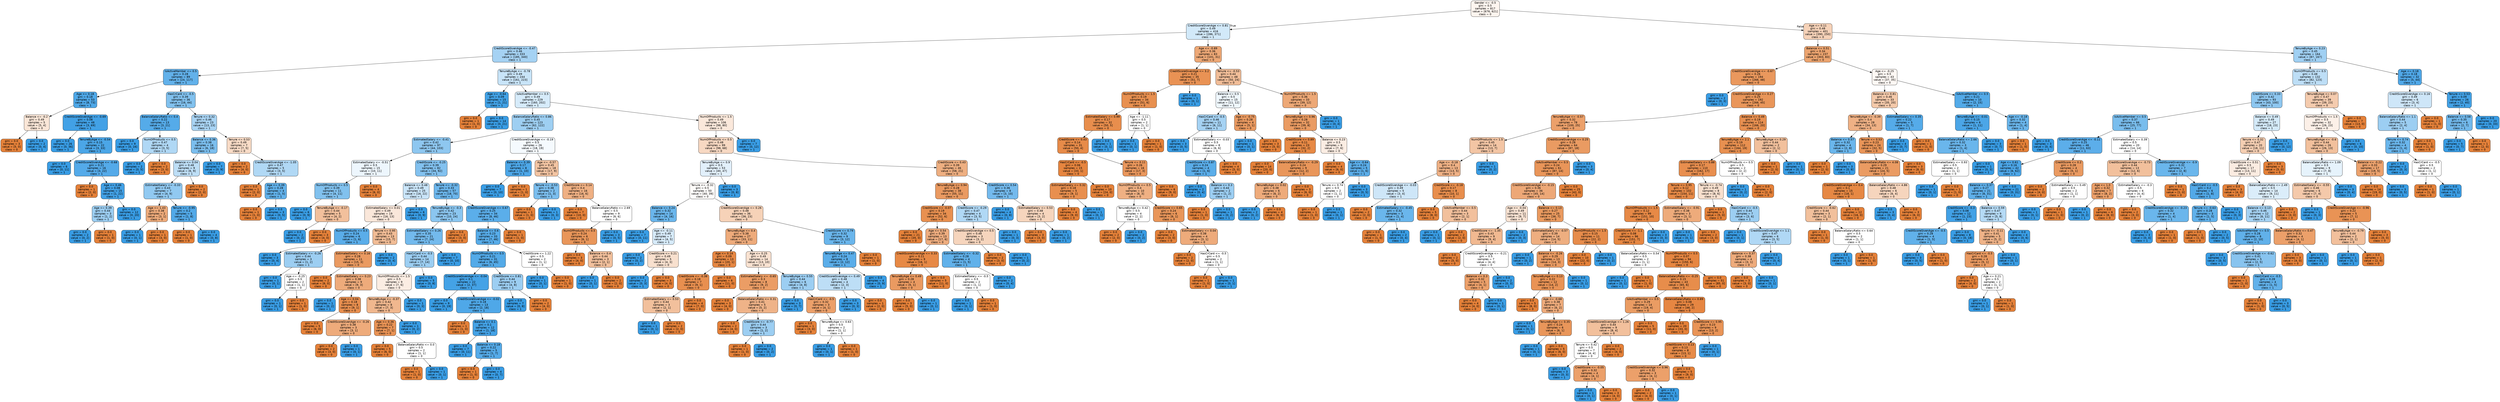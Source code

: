 digraph Tree {
node [shape=box, style="filled, rounded", color="black", fontname="helvetica"] ;
edge [fontname="helvetica"] ;
0 [label="Gender <= -0.5\ngini = 0.5\nsamples = 817\nvalue = [676, 621]\nclass = 0", fillcolor="#fdf5ef"] ;
1 [label="CreditScoreGivenAge <= 0.81\ngini = 0.49\nsamples = 416\nvalue = [286, 371]\nclass = 1", fillcolor="#d2e9f9"] ;
0 -> 1 [labeldistance=2.5, labelangle=45, headlabel="True"] ;
2 [label="CreditScoreGivenAge <= -0.47\ngini = 0.46\nsamples = 333\nvalue = [185, 340]\nclass = 1", fillcolor="#a5d2f3"] ;
1 -> 2 ;
3 [label="IsActiveMember <= 0.5\ngini = 0.28\nsamples = 89\nvalue = [24, 117]\nclass = 1", fillcolor="#62b1ea"] ;
2 -> 3 ;
4 [label="Age <= 0.18\ngini = 0.18\nsamples = 53\nvalue = [8, 73]\nclass = 1", fillcolor="#4fa8e8"] ;
3 -> 4 ;
5 [label="Balance <= -0.2\ngini = 0.49\nsamples = 5\nvalue = [5, 4]\nclass = 0", fillcolor="#fae6d7"] ;
4 -> 5 ;
6 [label="gini = 0.0\nsamples = 3\nvalue = [5, 0]\nclass = 0", fillcolor="#e58139"] ;
5 -> 6 ;
7 [label="gini = 0.0\nsamples = 2\nvalue = [0, 4]\nclass = 1", fillcolor="#399de5"] ;
5 -> 7 ;
8 [label="CreditScoreGivenAge <= -0.69\ngini = 0.08\nsamples = 48\nvalue = [3, 69]\nclass = 1", fillcolor="#42a1e6"] ;
4 -> 8 ;
9 [label="gini = 0.0\nsamples = 26\nvalue = [0, 36]\nclass = 1", fillcolor="#399de5"] ;
8 -> 9 ;
10 [label="TenureByAge <= -0.54\ngini = 0.15\nsamples = 22\nvalue = [3, 33]\nclass = 1", fillcolor="#4ba6e7"] ;
8 -> 10 ;
11 [label="gini = 0.0\nsamples = 6\nvalue = [0, 11]\nclass = 1", fillcolor="#399de5"] ;
10 -> 11 ;
12 [label="CreditScoreGivenAge <= -0.68\ngini = 0.21\nsamples = 16\nvalue = [3, 22]\nclass = 1", fillcolor="#54aae9"] ;
10 -> 12 ;
13 [label="gini = 0.0\nsamples = 1\nvalue = [2, 0]\nclass = 0", fillcolor="#e58139"] ;
12 -> 13 ;
14 [label="Age <= 0.46\ngini = 0.08\nsamples = 15\nvalue = [1, 22]\nclass = 1", fillcolor="#42a1e6"] ;
12 -> 14 ;
15 [label="Age <= 0.39\ngini = 0.44\nsamples = 3\nvalue = [1, 2]\nclass = 1", fillcolor="#9ccef2"] ;
14 -> 15 ;
16 [label="gini = 0.0\nsamples = 2\nvalue = [0, 2]\nclass = 1", fillcolor="#399de5"] ;
15 -> 16 ;
17 [label="gini = 0.0\nsamples = 1\nvalue = [1, 0]\nclass = 0", fillcolor="#e58139"] ;
15 -> 17 ;
18 [label="gini = 0.0\nsamples = 12\nvalue = [0, 20]\nclass = 1", fillcolor="#399de5"] ;
14 -> 18 ;
19 [label="HasCrCard <= -0.5\ngini = 0.39\nsamples = 36\nvalue = [16, 44]\nclass = 1", fillcolor="#81c1ee"] ;
3 -> 19 ;
20 [label="BalanceSalaryRatio <= 0.4\ngini = 0.22\nsamples = 13\nvalue = [3, 21]\nclass = 1", fillcolor="#55abe9"] ;
19 -> 20 ;
21 [label="gini = 0.0\nsamples = 9\nvalue = [0, 16]\nclass = 1", fillcolor="#399de5"] ;
20 -> 21 ;
22 [label="NumOfProducts <= 0.5\ngini = 0.47\nsamples = 4\nvalue = [3, 5]\nclass = 1", fillcolor="#b0d8f5"] ;
20 -> 22 ;
23 [label="gini = 0.0\nsamples = 2\nvalue = [0, 5]\nclass = 1", fillcolor="#399de5"] ;
22 -> 23 ;
24 [label="gini = 0.0\nsamples = 2\nvalue = [3, 0]\nclass = 0", fillcolor="#e58139"] ;
22 -> 24 ;
25 [label="Tenure <= 0.32\ngini = 0.46\nsamples = 23\nvalue = [13, 23]\nclass = 1", fillcolor="#a9d4f4"] ;
19 -> 25 ;
26 [label="Balance <= 0.36\ngini = 0.38\nsamples = 16\nvalue = [6, 18]\nclass = 1", fillcolor="#7bbeee"] ;
25 -> 26 ;
27 [label="Balance <= 0.04\ngini = 0.48\nsamples = 9\nvalue = [6, 9]\nclass = 1", fillcolor="#bddef6"] ;
26 -> 27 ;
28 [label="EstimatedSalary <= -0.33\ngini = 0.43\nsamples = 7\nvalue = [4, 9]\nclass = 1", fillcolor="#91c9f1"] ;
27 -> 28 ;
29 [label="Age <= 1.43\ngini = 0.38\nsamples = 2\nvalue = [3, 1]\nclass = 0", fillcolor="#eeab7b"] ;
28 -> 29 ;
30 [label="gini = 0.0\nsamples = 1\nvalue = [0, 1]\nclass = 1", fillcolor="#399de5"] ;
29 -> 30 ;
31 [label="gini = 0.0\nsamples = 1\nvalue = [3, 0]\nclass = 0", fillcolor="#e58139"] ;
29 -> 31 ;
32 [label="Tenure <= -0.95\ngini = 0.2\nsamples = 5\nvalue = [1, 8]\nclass = 1", fillcolor="#52a9e8"] ;
28 -> 32 ;
33 [label="gini = 0.0\nsamples = 1\nvalue = [1, 0]\nclass = 0", fillcolor="#e58139"] ;
32 -> 33 ;
34 [label="gini = 0.0\nsamples = 4\nvalue = [0, 8]\nclass = 1", fillcolor="#399de5"] ;
32 -> 34 ;
35 [label="gini = 0.0\nsamples = 2\nvalue = [2, 0]\nclass = 0", fillcolor="#e58139"] ;
27 -> 35 ;
36 [label="gini = 0.0\nsamples = 7\nvalue = [0, 9]\nclass = 1", fillcolor="#399de5"] ;
26 -> 36 ;
37 [label="Tenure <= 0.53\ngini = 0.49\nsamples = 7\nvalue = [7, 5]\nclass = 0", fillcolor="#f8dbc6"] ;
25 -> 37 ;
38 [label="gini = 0.0\nsamples = 2\nvalue = [4, 0]\nclass = 0", fillcolor="#e58139"] ;
37 -> 38 ;
39 [label="CreditScoreGivenAge <= -1.05\ngini = 0.47\nsamples = 5\nvalue = [3, 5]\nclass = 1", fillcolor="#b0d8f5"] ;
37 -> 39 ;
40 [label="gini = 0.0\nsamples = 1\nvalue = [2, 0]\nclass = 0", fillcolor="#e58139"] ;
39 -> 40 ;
41 [label="Age <= 0.39\ngini = 0.28\nsamples = 4\nvalue = [1, 5]\nclass = 1", fillcolor="#61b1ea"] ;
39 -> 41 ;
42 [label="gini = 0.0\nsamples = 1\nvalue = [1, 0]\nclass = 0", fillcolor="#e58139"] ;
41 -> 42 ;
43 [label="gini = 0.0\nsamples = 3\nvalue = [0, 5]\nclass = 1", fillcolor="#399de5"] ;
41 -> 43 ;
44 [label="TenureByAge <= -0.78\ngini = 0.49\nsamples = 244\nvalue = [161, 223]\nclass = 1", fillcolor="#c8e4f8"] ;
2 -> 44 ;
45 [label="Age <= -0.64\ngini = 0.09\nsamples = 15\nvalue = [1, 21]\nclass = 1", fillcolor="#42a2e6"] ;
44 -> 45 ;
46 [label="gini = 0.0\nsamples = 1\nvalue = [1, 0]\nclass = 0", fillcolor="#e58139"] ;
45 -> 46 ;
47 [label="gini = 0.0\nsamples = 14\nvalue = [0, 21]\nclass = 1", fillcolor="#399de5"] ;
45 -> 47 ;
48 [label="IsActiveMember <= 0.5\ngini = 0.49\nsamples = 229\nvalue = [160, 202]\nclass = 1", fillcolor="#d6ebfa"] ;
44 -> 48 ;
49 [label="BalanceSalaryRatio <= 0.86\ngini = 0.45\nsamples = 123\nvalue = [62, 122]\nclass = 1", fillcolor="#9ecff2"] ;
48 -> 49 ;
50 [label="EstimatedSalary <= -0.41\ngini = 0.42\nsamples = 97\nvalue = [44, 103]\nclass = 1", fillcolor="#8ec7f0"] ;
49 -> 50 ;
51 [label="EstimatedSalary <= -0.51\ngini = 0.5\nsamples = 15\nvalue = [10, 11]\nclass = 1", fillcolor="#edf6fd"] ;
50 -> 51 ;
52 [label="NumOfProducts <= 0.5\ngini = 0.39\nsamples = 11\nvalue = [4, 11]\nclass = 1", fillcolor="#81c1ee"] ;
51 -> 52 ;
53 [label="gini = 0.0\nsamples = 6\nvalue = [0, 9]\nclass = 1", fillcolor="#399de5"] ;
52 -> 53 ;
54 [label="TenureByAge <= -0.17\ngini = 0.44\nsamples = 5\nvalue = [4, 2]\nclass = 0", fillcolor="#f2c09c"] ;
52 -> 54 ;
55 [label="gini = 0.0\nsamples = 2\nvalue = [0, 2]\nclass = 1", fillcolor="#399de5"] ;
54 -> 55 ;
56 [label="gini = 0.0\nsamples = 3\nvalue = [4, 0]\nclass = 0", fillcolor="#e58139"] ;
54 -> 56 ;
57 [label="gini = 0.0\nsamples = 4\nvalue = [6, 0]\nclass = 0", fillcolor="#e58139"] ;
51 -> 57 ;
58 [label="CreditScore <= -0.25\ngini = 0.39\nsamples = 82\nvalue = [34, 92]\nclass = 1", fillcolor="#82c1ef"] ;
50 -> 58 ;
59 [label="Balance <= 0.48\ngini = 0.49\nsamples = 25\nvalue = [16, 22]\nclass = 1", fillcolor="#c9e4f8"] ;
58 -> 59 ;
60 [label="EstimatedSalary <= 0.01\ngini = 0.49\nsamples = 19\nvalue = [16, 13]\nclass = 0", fillcolor="#fae7da"] ;
59 -> 60 ;
61 [label="NumOfProducts <= 0.5\ngini = 0.24\nsamples = 6\nvalue = [1, 6]\nclass = 1", fillcolor="#5aade9"] ;
60 -> 61 ;
62 [label="gini = 0.0\nsamples = 3\nvalue = [0, 4]\nclass = 1", fillcolor="#399de5"] ;
61 -> 62 ;
63 [label="EstimatedSalary <= -0.26\ngini = 0.44\nsamples = 3\nvalue = [1, 2]\nclass = 1", fillcolor="#9ccef2"] ;
61 -> 63 ;
64 [label="gini = 0.0\nsamples = 1\nvalue = [0, 1]\nclass = 1", fillcolor="#399de5"] ;
63 -> 64 ;
65 [label="Age <= -0.25\ngini = 0.5\nsamples = 2\nvalue = [1, 1]\nclass = 0", fillcolor="#ffffff"] ;
63 -> 65 ;
66 [label="gini = 0.0\nsamples = 1\nvalue = [0, 1]\nclass = 1", fillcolor="#399de5"] ;
65 -> 66 ;
67 [label="gini = 0.0\nsamples = 1\nvalue = [1, 0]\nclass = 0", fillcolor="#e58139"] ;
65 -> 67 ;
68 [label="Tenure <= 0.95\ngini = 0.43\nsamples = 13\nvalue = [15, 7]\nclass = 0", fillcolor="#f1bc95"] ;
60 -> 68 ;
69 [label="EstimatedSalary <= 0.16\ngini = 0.28\nsamples = 11\nvalue = [15, 3]\nclass = 0", fillcolor="#ea9a61"] ;
68 -> 69 ;
70 [label="gini = 0.0\nsamples = 2\nvalue = [6, 0]\nclass = 0", fillcolor="#e58139"] ;
69 -> 70 ;
71 [label="EstimatedSalary <= 0.23\ngini = 0.38\nsamples = 9\nvalue = [9, 3]\nclass = 0", fillcolor="#eeab7b"] ;
69 -> 71 ;
72 [label="gini = 0.0\nsamples = 1\nvalue = [0, 2]\nclass = 1", fillcolor="#399de5"] ;
71 -> 72 ;
73 [label="Age <= 0.04\ngini = 0.18\nsamples = 8\nvalue = [9, 1]\nclass = 0", fillcolor="#e88f4f"] ;
71 -> 73 ;
74 [label="gini = 0.0\nsamples = 5\nvalue = [6, 0]\nclass = 0", fillcolor="#e58139"] ;
73 -> 74 ;
75 [label="CreditScoreGivenAge <= -0.26\ngini = 0.38\nsamples = 3\nvalue = [3, 1]\nclass = 0", fillcolor="#eeab7b"] ;
73 -> 75 ;
76 [label="gini = 0.0\nsamples = 2\nvalue = [3, 0]\nclass = 0", fillcolor="#e58139"] ;
75 -> 76 ;
77 [label="gini = 0.0\nsamples = 1\nvalue = [0, 1]\nclass = 1", fillcolor="#399de5"] ;
75 -> 77 ;
78 [label="gini = 0.0\nsamples = 2\nvalue = [0, 4]\nclass = 1", fillcolor="#399de5"] ;
68 -> 78 ;
79 [label="gini = 0.0\nsamples = 6\nvalue = [0, 9]\nclass = 1", fillcolor="#399de5"] ;
59 -> 79 ;
80 [label="Tenure <= -0.32\ngini = 0.33\nsamples = 57\nvalue = [18, 70]\nclass = 1", fillcolor="#6cb6ec"] ;
58 -> 80 ;
81 [label="TenureByAge <= -0.3\ngini = 0.42\nsamples = 23\nvalue = [10, 24]\nclass = 1", fillcolor="#8bc6f0"] ;
80 -> 81 ;
82 [label="EstimatedSalary <= 0.26\ngini = 0.35\nsamples = 21\nvalue = [7, 24]\nclass = 1", fillcolor="#73baed"] ;
81 -> 82 ;
83 [label="HasCrCard <= -0.5\ngini = 0.44\nsamples = 14\nvalue = [7, 14]\nclass = 1", fillcolor="#9ccef2"] ;
82 -> 83 ;
84 [label="NumOfProducts <= 1.5\ngini = 0.5\nsamples = 9\nvalue = [7, 6]\nclass = 0", fillcolor="#fbede3"] ;
83 -> 84 ;
85 [label="TenureByAge <= -0.37\ngini = 0.42\nsamples = 8\nvalue = [7, 3]\nclass = 0", fillcolor="#f0b78e"] ;
84 -> 85 ;
86 [label="Age <= 0.36\ngini = 0.22\nsamples = 7\nvalue = [7, 1]\nclass = 0", fillcolor="#e99355"] ;
85 -> 86 ;
87 [label="gini = 0.0\nsamples = 5\nvalue = [6, 0]\nclass = 0", fillcolor="#e58139"] ;
86 -> 87 ;
88 [label="BalanceSalaryRatio <= 0.0\ngini = 0.5\nsamples = 2\nvalue = [1, 1]\nclass = 0", fillcolor="#ffffff"] ;
86 -> 88 ;
89 [label="gini = 0.0\nsamples = 1\nvalue = [1, 0]\nclass = 0", fillcolor="#e58139"] ;
88 -> 89 ;
90 [label="gini = 0.0\nsamples = 1\nvalue = [0, 1]\nclass = 1", fillcolor="#399de5"] ;
88 -> 90 ;
91 [label="gini = 0.0\nsamples = 1\nvalue = [0, 2]\nclass = 1", fillcolor="#399de5"] ;
85 -> 91 ;
92 [label="gini = 0.0\nsamples = 1\nvalue = [0, 3]\nclass = 1", fillcolor="#399de5"] ;
84 -> 92 ;
93 [label="gini = 0.0\nsamples = 5\nvalue = [0, 8]\nclass = 1", fillcolor="#399de5"] ;
83 -> 93 ;
94 [label="gini = 0.0\nsamples = 7\nvalue = [0, 10]\nclass = 1", fillcolor="#399de5"] ;
82 -> 94 ;
95 [label="gini = 0.0\nsamples = 2\nvalue = [3, 0]\nclass = 0", fillcolor="#e58139"] ;
81 -> 95 ;
96 [label="CreditScoreGivenAge <= 0.67\ngini = 0.25\nsamples = 34\nvalue = [8, 46]\nclass = 1", fillcolor="#5baeea"] ;
80 -> 96 ;
97 [label="Balance <= 0.6\ngini = 0.23\nsamples = 33\nvalue = [7, 46]\nclass = 1", fillcolor="#57ace9"] ;
96 -> 97 ;
98 [label="NumOfProducts <= 0.5\ngini = 0.21\nsamples = 31\nvalue = [6, 45]\nclass = 1", fillcolor="#53aae8"] ;
97 -> 98 ;
99 [label="CreditScoreGivenAge <= -0.04\ngini = 0.1\nsamples = 22\nvalue = [2, 37]\nclass = 1", fillcolor="#44a2e6"] ;
98 -> 99 ;
100 [label="gini = 0.0\nsamples = 9\nvalue = [0, 19]\nclass = 1", fillcolor="#399de5"] ;
99 -> 100 ;
101 [label="CreditScoreGivenAge <= -0.02\ngini = 0.18\nsamples = 13\nvalue = [2, 18]\nclass = 1", fillcolor="#4fa8e8"] ;
99 -> 101 ;
102 [label="gini = 0.0\nsamples = 1\nvalue = [1, 0]\nclass = 0", fillcolor="#e58139"] ;
101 -> 102 ;
103 [label="Balance <= 0.1\ngini = 0.1\nsamples = 12\nvalue = [1, 18]\nclass = 1", fillcolor="#44a2e6"] ;
101 -> 103 ;
104 [label="gini = 0.0\nsamples = 7\nvalue = [0, 11]\nclass = 1", fillcolor="#399de5"] ;
103 -> 104 ;
105 [label="Balance <= 0.18\ngini = 0.22\nsamples = 5\nvalue = [1, 7]\nclass = 1", fillcolor="#55abe9"] ;
103 -> 105 ;
106 [label="gini = 0.0\nsamples = 1\nvalue = [1, 0]\nclass = 0", fillcolor="#e58139"] ;
105 -> 106 ;
107 [label="gini = 0.0\nsamples = 4\nvalue = [0, 7]\nclass = 1", fillcolor="#399de5"] ;
105 -> 107 ;
108 [label="CreditScore <= 0.81\ngini = 0.44\nsamples = 9\nvalue = [4, 8]\nclass = 1", fillcolor="#9ccef2"] ;
98 -> 108 ;
109 [label="gini = 0.0\nsamples = 7\nvalue = [0, 8]\nclass = 1", fillcolor="#399de5"] ;
108 -> 109 ;
110 [label="gini = 0.0\nsamples = 2\nvalue = [4, 0]\nclass = 0", fillcolor="#e58139"] ;
108 -> 110 ;
111 [label="CreditScore <= 1.22\ngini = 0.5\nsamples = 2\nvalue = [1, 1]\nclass = 0", fillcolor="#ffffff"] ;
97 -> 111 ;
112 [label="gini = 0.0\nsamples = 1\nvalue = [0, 1]\nclass = 1", fillcolor="#399de5"] ;
111 -> 112 ;
113 [label="gini = 0.0\nsamples = 1\nvalue = [1, 0]\nclass = 0", fillcolor="#e58139"] ;
111 -> 113 ;
114 [label="gini = 0.0\nsamples = 1\nvalue = [1, 0]\nclass = 0", fillcolor="#e58139"] ;
96 -> 114 ;
115 [label="CreditScoreGivenAge <= -0.19\ngini = 0.5\nsamples = 26\nvalue = [18, 19]\nclass = 1", fillcolor="#f5fafe"] ;
49 -> 115 ;
116 [label="Balance <= 0.39\ngini = 0.17\nsamples = 8\nvalue = [1, 10]\nclass = 1", fillcolor="#4da7e8"] ;
115 -> 116 ;
117 [label="gini = 0.0\nsamples = 7\nvalue = [0, 10]\nclass = 1", fillcolor="#399de5"] ;
116 -> 117 ;
118 [label="gini = 0.0\nsamples = 1\nvalue = [1, 0]\nclass = 0", fillcolor="#e58139"] ;
116 -> 118 ;
119 [label="Age <= -0.57\ngini = 0.45\nsamples = 18\nvalue = [17, 9]\nclass = 0", fillcolor="#f3c4a2"] ;
115 -> 119 ;
120 [label="Tenure <= -0.53\ngini = 0.38\nsamples = 2\nvalue = [1, 3]\nclass = 1", fillcolor="#7bbeee"] ;
119 -> 120 ;
121 [label="gini = 0.0\nsamples = 1\nvalue = [1, 0]\nclass = 0", fillcolor="#e58139"] ;
120 -> 121 ;
122 [label="gini = 0.0\nsamples = 1\nvalue = [0, 3]\nclass = 1", fillcolor="#399de5"] ;
120 -> 122 ;
123 [label="CreditScore <= 0.14\ngini = 0.4\nsamples = 16\nvalue = [16, 6]\nclass = 0", fillcolor="#efb083"] ;
119 -> 123 ;
124 [label="gini = 0.0\nsamples = 7\nvalue = [10, 0]\nclass = 0", fillcolor="#e58139"] ;
123 -> 124 ;
125 [label="BalanceSalaryRatio <= 2.69\ngini = 0.5\nsamples = 9\nvalue = [6, 6]\nclass = 0", fillcolor="#ffffff"] ;
123 -> 125 ;
126 [label="NumOfProducts <= 0.5\ngini = 0.24\nsamples = 6\nvalue = [6, 1]\nclass = 0", fillcolor="#e9965a"] ;
125 -> 126 ;
127 [label="gini = 0.0\nsamples = 3\nvalue = [4, 0]\nclass = 0", fillcolor="#e58139"] ;
126 -> 127 ;
128 [label="Balance <= 0.4\ngini = 0.44\nsamples = 3\nvalue = [2, 1]\nclass = 0", fillcolor="#f2c09c"] ;
126 -> 128 ;
129 [label="gini = 0.0\nsamples = 1\nvalue = [0, 1]\nclass = 1", fillcolor="#399de5"] ;
128 -> 129 ;
130 [label="gini = 0.0\nsamples = 2\nvalue = [2, 0]\nclass = 0", fillcolor="#e58139"] ;
128 -> 130 ;
131 [label="gini = 0.0\nsamples = 3\nvalue = [0, 5]\nclass = 1", fillcolor="#399de5"] ;
125 -> 131 ;
132 [label="NumOfProducts <= 1.5\ngini = 0.49\nsamples = 106\nvalue = [98, 80]\nclass = 0", fillcolor="#fae8db"] ;
48 -> 132 ;
133 [label="NumOfProducts <= 0.5\ngini = 0.48\nsamples = 99\nvalue = [98, 68]\nclass = 0", fillcolor="#f7d8c2"] ;
132 -> 133 ;
134 [label="TenureByAge <= 0.9\ngini = 0.5\nsamples = 53\nvalue = [40, 47]\nclass = 1", fillcolor="#e2f0fb"] ;
133 -> 134 ;
135 [label="Tenure <= -0.32\ngini = 0.5\nsamples = 50\nvalue = [40, 39]\nclass = 0", fillcolor="#fefcfa"] ;
134 -> 135 ;
136 [label="Balance <= 0.24\ngini = 0.32\nsamples = 14\nvalue = [4, 16]\nclass = 1", fillcolor="#6ab6ec"] ;
135 -> 136 ;
137 [label="gini = 0.0\nsamples = 7\nvalue = [0, 11]\nclass = 1", fillcolor="#399de5"] ;
136 -> 137 ;
138 [label="Age <= -0.11\ngini = 0.49\nsamples = 7\nvalue = [4, 5]\nclass = 1", fillcolor="#d7ebfa"] ;
136 -> 138 ;
139 [label="gini = 0.0\nsamples = 2\nvalue = [0, 2]\nclass = 1", fillcolor="#399de5"] ;
138 -> 139 ;
140 [label="CreditScore <= 0.21\ngini = 0.49\nsamples = 5\nvalue = [4, 3]\nclass = 0", fillcolor="#f8e0ce"] ;
138 -> 140 ;
141 [label="gini = 0.0\nsamples = 2\nvalue = [0, 3]\nclass = 1", fillcolor="#399de5"] ;
140 -> 141 ;
142 [label="gini = 0.0\nsamples = 3\nvalue = [4, 0]\nclass = 0", fillcolor="#e58139"] ;
140 -> 142 ;
143 [label="CreditScoreGivenAge <= 0.26\ngini = 0.48\nsamples = 36\nvalue = [36, 23]\nclass = 0", fillcolor="#f6d2b8"] ;
135 -> 143 ;
144 [label="TenureByAge <= 0.4\ngini = 0.38\nsamples = 27\nvalue = [33, 11]\nclass = 0", fillcolor="#eeab7b"] ;
143 -> 144 ;
145 [label="Age <= 0.14\ngini = 0.09\nsamples = 13\nvalue = [20, 1]\nclass = 0", fillcolor="#e68743"] ;
144 -> 145 ;
146 [label="CreditScore <= -0.38\ngini = 0.18\nsamples = 7\nvalue = [9, 1]\nclass = 0", fillcolor="#e88f4f"] ;
145 -> 146 ;
147 [label="EstimatedSalary <= 0.53\ngini = 0.44\nsamples = 3\nvalue = [2, 1]\nclass = 0", fillcolor="#f2c09c"] ;
146 -> 147 ;
148 [label="gini = 0.0\nsamples = 1\nvalue = [0, 1]\nclass = 1", fillcolor="#399de5"] ;
147 -> 148 ;
149 [label="gini = 0.0\nsamples = 2\nvalue = [2, 0]\nclass = 0", fillcolor="#e58139"] ;
147 -> 149 ;
150 [label="gini = 0.0\nsamples = 4\nvalue = [7, 0]\nclass = 0", fillcolor="#e58139"] ;
146 -> 150 ;
151 [label="gini = 0.0\nsamples = 6\nvalue = [11, 0]\nclass = 0", fillcolor="#e58139"] ;
145 -> 151 ;
152 [label="Age <= 0.25\ngini = 0.49\nsamples = 14\nvalue = [13, 10]\nclass = 0", fillcolor="#f9e2d1"] ;
144 -> 152 ;
153 [label="EstimatedSalary <= -0.65\ngini = 0.3\nsamples = 8\nvalue = [9, 2]\nclass = 0", fillcolor="#eb9d65"] ;
152 -> 153 ;
154 [label="gini = 0.0\nsamples = 3\nvalue = [4, 0]\nclass = 0", fillcolor="#e58139"] ;
153 -> 154 ;
155 [label="BalanceSalaryRatio <= 0.31\ngini = 0.41\nsamples = 5\nvalue = [5, 2]\nclass = 0", fillcolor="#efb388"] ;
153 -> 155 ;
156 [label="gini = 0.0\nsamples = 2\nvalue = [4, 0]\nclass = 0", fillcolor="#e58139"] ;
155 -> 156 ;
157 [label="CreditScore <= -0.77\ngini = 0.44\nsamples = 3\nvalue = [1, 2]\nclass = 1", fillcolor="#9ccef2"] ;
155 -> 157 ;
158 [label="gini = 0.0\nsamples = 1\nvalue = [1, 0]\nclass = 0", fillcolor="#e58139"] ;
157 -> 158 ;
159 [label="gini = 0.0\nsamples = 2\nvalue = [0, 2]\nclass = 1", fillcolor="#399de5"] ;
157 -> 159 ;
160 [label="TenureByAge <= 0.55\ngini = 0.44\nsamples = 6\nvalue = [4, 8]\nclass = 1", fillcolor="#9ccef2"] ;
152 -> 160 ;
161 [label="gini = 0.0\nsamples = 3\nvalue = [0, 7]\nclass = 1", fillcolor="#399de5"] ;
160 -> 161 ;
162 [label="HasCrCard <= -0.5\ngini = 0.32\nsamples = 3\nvalue = [4, 1]\nclass = 0", fillcolor="#eca06a"] ;
160 -> 162 ;
163 [label="gini = 0.0\nsamples = 1\nvalue = [3, 0]\nclass = 0", fillcolor="#e58139"] ;
162 -> 163 ;
164 [label="TenureByAge <= 0.63\ngini = 0.5\nsamples = 2\nvalue = [1, 1]\nclass = 0", fillcolor="#ffffff"] ;
162 -> 164 ;
165 [label="gini = 0.0\nsamples = 1\nvalue = [0, 1]\nclass = 1", fillcolor="#399de5"] ;
164 -> 165 ;
166 [label="gini = 0.0\nsamples = 1\nvalue = [1, 0]\nclass = 0", fillcolor="#e58139"] ;
164 -> 166 ;
167 [label="CreditScore <= 0.79\ngini = 0.32\nsamples = 9\nvalue = [3, 12]\nclass = 1", fillcolor="#6ab6ec"] ;
143 -> 167 ;
168 [label="TenureByAge <= 0.47\ngini = 0.24\nsamples = 8\nvalue = [2, 12]\nclass = 1", fillcolor="#5aade9"] ;
167 -> 168 ;
169 [label="CreditScoreGivenAge <= 0.49\ngini = 0.48\nsamples = 4\nvalue = [2, 3]\nclass = 1", fillcolor="#bddef6"] ;
168 -> 169 ;
170 [label="gini = 0.0\nsamples = 3\nvalue = [0, 3]\nclass = 1", fillcolor="#399de5"] ;
169 -> 170 ;
171 [label="gini = 0.0\nsamples = 1\nvalue = [2, 0]\nclass = 0", fillcolor="#e58139"] ;
169 -> 171 ;
172 [label="gini = 0.0\nsamples = 4\nvalue = [0, 9]\nclass = 1", fillcolor="#399de5"] ;
168 -> 172 ;
173 [label="gini = 0.0\nsamples = 1\nvalue = [1, 0]\nclass = 0", fillcolor="#e58139"] ;
167 -> 173 ;
174 [label="gini = 0.0\nsamples = 3\nvalue = [0, 8]\nclass = 1", fillcolor="#399de5"] ;
134 -> 174 ;
175 [label="CreditScore <= 0.43\ngini = 0.39\nsamples = 46\nvalue = [58, 21]\nclass = 0", fillcolor="#eeaf81"] ;
133 -> 175 ;
176 [label="TenureByAge <= 0.94\ngini = 0.28\nsamples = 38\nvalue = [55, 11]\nclass = 0", fillcolor="#ea9a61"] ;
175 -> 176 ;
177 [label="CreditScore <= -0.07\ngini = 0.19\nsamples = 34\nvalue = [52, 6]\nclass = 0", fillcolor="#e89050"] ;
176 -> 177 ;
178 [label="gini = 0.0\nsamples = 21\nvalue = [35, 0]\nclass = 0", fillcolor="#e58139"] ;
177 -> 178 ;
179 [label="Age <= 0.54\ngini = 0.39\nsamples = 13\nvalue = [17, 6]\nclass = 0", fillcolor="#eead7f"] ;
177 -> 179 ;
180 [label="CreditScoreGivenAge <= 0.33\ngini = 0.11\nsamples = 9\nvalue = [16, 1]\nclass = 0", fillcolor="#e78945"] ;
179 -> 180 ;
181 [label="TenureByAge <= 0.49\ngini = 0.28\nsamples = 4\nvalue = [5, 1]\nclass = 0", fillcolor="#ea9a61"] ;
180 -> 181 ;
182 [label="gini = 0.0\nsamples = 3\nvalue = [5, 0]\nclass = 0", fillcolor="#e58139"] ;
181 -> 182 ;
183 [label="gini = 0.0\nsamples = 1\nvalue = [0, 1]\nclass = 1", fillcolor="#399de5"] ;
181 -> 183 ;
184 [label="gini = 0.0\nsamples = 5\nvalue = [11, 0]\nclass = 0", fillcolor="#e58139"] ;
180 -> 184 ;
185 [label="EstimatedSalary <= -0.32\ngini = 0.28\nsamples = 4\nvalue = [1, 5]\nclass = 1", fillcolor="#61b1ea"] ;
179 -> 185 ;
186 [label="EstimatedSalary <= -0.5\ngini = 0.5\nsamples = 2\nvalue = [1, 1]\nclass = 0", fillcolor="#ffffff"] ;
185 -> 186 ;
187 [label="gini = 0.0\nsamples = 1\nvalue = [0, 1]\nclass = 1", fillcolor="#399de5"] ;
186 -> 187 ;
188 [label="gini = 0.0\nsamples = 1\nvalue = [1, 0]\nclass = 0", fillcolor="#e58139"] ;
186 -> 188 ;
189 [label="gini = 0.0\nsamples = 2\nvalue = [0, 4]\nclass = 1", fillcolor="#399de5"] ;
185 -> 189 ;
190 [label="CreditScore <= -0.29\ngini = 0.47\nsamples = 4\nvalue = [3, 5]\nclass = 1", fillcolor="#b0d8f5"] ;
176 -> 190 ;
191 [label="CreditScoreGivenAge <= 0.5\ngini = 0.48\nsamples = 3\nvalue = [3, 2]\nclass = 0", fillcolor="#f6d5bd"] ;
190 -> 191 ;
192 [label="gini = 0.0\nsamples = 2\nvalue = [3, 0]\nclass = 0", fillcolor="#e58139"] ;
191 -> 192 ;
193 [label="gini = 0.0\nsamples = 1\nvalue = [0, 2]\nclass = 1", fillcolor="#399de5"] ;
191 -> 193 ;
194 [label="gini = 0.0\nsamples = 1\nvalue = [0, 3]\nclass = 1", fillcolor="#399de5"] ;
190 -> 194 ;
195 [label="CreditScore <= 0.54\ngini = 0.36\nsamples = 8\nvalue = [3, 10]\nclass = 1", fillcolor="#74baed"] ;
175 -> 195 ;
196 [label="gini = 0.0\nsamples = 4\nvalue = [0, 8]\nclass = 1", fillcolor="#399de5"] ;
195 -> 196 ;
197 [label="EstimatedSalary <= 0.53\ngini = 0.48\nsamples = 4\nvalue = [3, 2]\nclass = 0", fillcolor="#f6d5bd"] ;
195 -> 197 ;
198 [label="gini = 0.0\nsamples = 3\nvalue = [3, 0]\nclass = 0", fillcolor="#e58139"] ;
197 -> 198 ;
199 [label="gini = 0.0\nsamples = 1\nvalue = [0, 2]\nclass = 1", fillcolor="#399de5"] ;
197 -> 199 ;
200 [label="gini = 0.0\nsamples = 7\nvalue = [0, 12]\nclass = 1", fillcolor="#399de5"] ;
132 -> 200 ;
201 [label="Age <= -0.89\ngini = 0.36\nsamples = 83\nvalue = [101, 31]\nclass = 0", fillcolor="#eda876"] ;
1 -> 201 ;
202 [label="CreditScoreGivenAge <= 3.2\ngini = 0.21\nsamples = 35\nvalue = [51, 7]\nclass = 0", fillcolor="#e99254"] ;
201 -> 202 ;
203 [label="NumOfProducts <= 1.5\ngini = 0.19\nsamples = 34\nvalue = [51, 6]\nclass = 0", fillcolor="#e89050"] ;
202 -> 203 ;
204 [label="EstimatedSalary <= 0.99\ngini = 0.17\nsamples = 32\nvalue = [50, 5]\nclass = 0", fillcolor="#e88e4d"] ;
203 -> 204 ;
205 [label="CreditScore <= 0.43\ngini = 0.14\nsamples = 31\nvalue = [50, 4]\nclass = 0", fillcolor="#e78b49"] ;
204 -> 205 ;
206 [label="HasCrCard <= -0.5\ngini = 0.06\nsamples = 15\nvalue = [33, 1]\nclass = 0", fillcolor="#e6853f"] ;
205 -> 206 ;
207 [label="EstimatedSalary <= 0.32\ngini = 0.18\nsamples = 5\nvalue = [9, 1]\nclass = 0", fillcolor="#e88f4f"] ;
206 -> 207 ;
208 [label="gini = 0.0\nsamples = 4\nvalue = [9, 0]\nclass = 0", fillcolor="#e58139"] ;
207 -> 208 ;
209 [label="gini = 0.0\nsamples = 1\nvalue = [0, 1]\nclass = 1", fillcolor="#399de5"] ;
207 -> 209 ;
210 [label="gini = 0.0\nsamples = 10\nvalue = [24, 0]\nclass = 0", fillcolor="#e58139"] ;
206 -> 210 ;
211 [label="Tenure <= 0.11\ngini = 0.26\nsamples = 16\nvalue = [17, 3]\nclass = 0", fillcolor="#ea975c"] ;
205 -> 211 ;
212 [label="NumOfProducts <= 0.5\ngini = 0.4\nsamples = 10\nvalue = [8, 3]\nclass = 0", fillcolor="#efb083"] ;
211 -> 212 ;
213 [label="TenureByAge <= 0.42\ngini = 0.5\nsamples = 4\nvalue = [2, 2]\nclass = 0", fillcolor="#ffffff"] ;
212 -> 213 ;
214 [label="gini = 0.0\nsamples = 2\nvalue = [2, 0]\nclass = 0", fillcolor="#e58139"] ;
213 -> 214 ;
215 [label="gini = 0.0\nsamples = 2\nvalue = [0, 2]\nclass = 1", fillcolor="#399de5"] ;
213 -> 215 ;
216 [label="CreditScore <= 0.65\ngini = 0.24\nsamples = 6\nvalue = [6, 1]\nclass = 0", fillcolor="#e9965a"] ;
212 -> 216 ;
217 [label="gini = 0.0\nsamples = 2\nvalue = [3, 0]\nclass = 0", fillcolor="#e58139"] ;
216 -> 217 ;
218 [label="EstimatedSalary <= 0.04\ngini = 0.38\nsamples = 4\nvalue = [3, 1]\nclass = 0", fillcolor="#eeab7b"] ;
216 -> 218 ;
219 [label="gini = 0.0\nsamples = 2\nvalue = [2, 0]\nclass = 0", fillcolor="#e58139"] ;
218 -> 219 ;
220 [label="HasCrCard <= -0.5\ngini = 0.5\nsamples = 2\nvalue = [1, 1]\nclass = 0", fillcolor="#ffffff"] ;
218 -> 220 ;
221 [label="gini = 0.0\nsamples = 1\nvalue = [1, 0]\nclass = 0", fillcolor="#e58139"] ;
220 -> 221 ;
222 [label="gini = 0.0\nsamples = 1\nvalue = [0, 1]\nclass = 1", fillcolor="#399de5"] ;
220 -> 222 ;
223 [label="gini = 0.0\nsamples = 6\nvalue = [9, 0]\nclass = 0", fillcolor="#e58139"] ;
211 -> 223 ;
224 [label="gini = 0.0\nsamples = 1\nvalue = [0, 1]\nclass = 1", fillcolor="#399de5"] ;
204 -> 224 ;
225 [label="Age <= -1.11\ngini = 0.5\nsamples = 2\nvalue = [1, 1]\nclass = 0", fillcolor="#ffffff"] ;
203 -> 225 ;
226 [label="gini = 0.0\nsamples = 1\nvalue = [0, 1]\nclass = 1", fillcolor="#399de5"] ;
225 -> 226 ;
227 [label="gini = 0.0\nsamples = 1\nvalue = [1, 0]\nclass = 0", fillcolor="#e58139"] ;
225 -> 227 ;
228 [label="gini = 0.0\nsamples = 1\nvalue = [0, 1]\nclass = 1", fillcolor="#399de5"] ;
202 -> 228 ;
229 [label="Tenure <= -0.53\ngini = 0.44\nsamples = 48\nvalue = [50, 24]\nclass = 0", fillcolor="#f1bd98"] ;
201 -> 229 ;
230 [label="Balance <= 0.5\ngini = 0.5\nsamples = 15\nvalue = [11, 12]\nclass = 1", fillcolor="#eff7fd"] ;
229 -> 230 ;
231 [label="HasCrCard <= -0.5\ngini = 0.46\nsamples = 11\nvalue = [6, 11]\nclass = 1", fillcolor="#a5d2f3"] ;
230 -> 231 ;
232 [label="gini = 0.0\nsamples = 3\nvalue = [0, 5]\nclass = 1", fillcolor="#399de5"] ;
231 -> 232 ;
233 [label="EstimatedSalary <= -0.03\ngini = 0.5\nsamples = 8\nvalue = [6, 6]\nclass = 0", fillcolor="#ffffff"] ;
231 -> 233 ;
234 [label="CreditScore <= 0.87\ngini = 0.24\nsamples = 4\nvalue = [1, 6]\nclass = 1", fillcolor="#5aade9"] ;
233 -> 234 ;
235 [label="gini = 0.0\nsamples = 2\nvalue = [0, 4]\nclass = 1", fillcolor="#399de5"] ;
234 -> 235 ;
236 [label="Balance <= 0.3\ngini = 0.44\nsamples = 2\nvalue = [1, 2]\nclass = 1", fillcolor="#9ccef2"] ;
234 -> 236 ;
237 [label="gini = 0.0\nsamples = 1\nvalue = [1, 0]\nclass = 0", fillcolor="#e58139"] ;
236 -> 237 ;
238 [label="gini = 0.0\nsamples = 1\nvalue = [0, 2]\nclass = 1", fillcolor="#399de5"] ;
236 -> 238 ;
239 [label="gini = 0.0\nsamples = 4\nvalue = [5, 0]\nclass = 0", fillcolor="#e58139"] ;
233 -> 239 ;
240 [label="Age <= -0.75\ngini = 0.28\nsamples = 4\nvalue = [5, 1]\nclass = 0", fillcolor="#ea9a61"] ;
230 -> 240 ;
241 [label="gini = 0.0\nsamples = 1\nvalue = [0, 1]\nclass = 1", fillcolor="#399de5"] ;
240 -> 241 ;
242 [label="gini = 0.0\nsamples = 3\nvalue = [5, 0]\nclass = 0", fillcolor="#e58139"] ;
240 -> 242 ;
243 [label="NumOfProducts <= 1.5\ngini = 0.36\nsamples = 33\nvalue = [39, 12]\nclass = 0", fillcolor="#eda876"] ;
229 -> 243 ;
244 [label="TenureByAge <= 0.96\ngini = 0.28\nsamples = 32\nvalue = [39, 8]\nclass = 0", fillcolor="#ea9b62"] ;
243 -> 244 ;
245 [label="CreditScore <= 0.89\ngini = 0.11\nsamples = 23\nvalue = [32, 2]\nclass = 0", fillcolor="#e78945"] ;
244 -> 245 ;
246 [label="gini = 0.0\nsamples = 14\nvalue = [20, 0]\nclass = 0", fillcolor="#e58139"] ;
245 -> 246 ;
247 [label="BalanceSalaryRatio <= -0.29\ngini = 0.24\nsamples = 9\nvalue = [12, 2]\nclass = 0", fillcolor="#e9965a"] ;
245 -> 247 ;
248 [label="TenureByAge <= 0.02\ngini = 0.38\nsamples = 6\nvalue = [6, 2]\nclass = 0", fillcolor="#eeab7b"] ;
247 -> 248 ;
249 [label="gini = 0.0\nsamples = 2\nvalue = [0, 2]\nclass = 1", fillcolor="#399de5"] ;
248 -> 249 ;
250 [label="gini = 0.0\nsamples = 4\nvalue = [6, 0]\nclass = 0", fillcolor="#e58139"] ;
248 -> 250 ;
251 [label="gini = 0.0\nsamples = 3\nvalue = [6, 0]\nclass = 0", fillcolor="#e58139"] ;
247 -> 251 ;
252 [label="Balance <= 0.23\ngini = 0.5\nsamples = 9\nvalue = [7, 6]\nclass = 0", fillcolor="#fbede3"] ;
244 -> 252 ;
253 [label="gini = 0.0\nsamples = 4\nvalue = [6, 0]\nclass = 0", fillcolor="#e58139"] ;
252 -> 253 ;
254 [label="Age <= -0.64\ngini = 0.24\nsamples = 5\nvalue = [1, 6]\nclass = 1", fillcolor="#5aade9"] ;
252 -> 254 ;
255 [label="Tenure <= 0.74\ngini = 0.5\nsamples = 2\nvalue = [1, 1]\nclass = 0", fillcolor="#ffffff"] ;
254 -> 255 ;
256 [label="gini = 0.0\nsamples = 1\nvalue = [1, 0]\nclass = 0", fillcolor="#e58139"] ;
255 -> 256 ;
257 [label="gini = 0.0\nsamples = 1\nvalue = [0, 1]\nclass = 1", fillcolor="#399de5"] ;
255 -> 257 ;
258 [label="gini = 0.0\nsamples = 3\nvalue = [0, 5]\nclass = 1", fillcolor="#399de5"] ;
254 -> 258 ;
259 [label="gini = 0.0\nsamples = 1\nvalue = [0, 4]\nclass = 1", fillcolor="#399de5"] ;
243 -> 259 ;
260 [label="Age <= 0.11\ngini = 0.48\nsamples = 401\nvalue = [390, 250]\nclass = 0", fillcolor="#f6d2b8"] ;
0 -> 260 [labeldistance=2.5, labelangle=-45, headlabel="False"] ;
261 [label="Balance <= 0.51\ngini = 0.34\nsamples = 237\nvalue = [303, 83]\nclass = 0", fillcolor="#eca46f"] ;
260 -> 261 ;
262 [label="CreditScoreGivenAge <= -0.67\ngini = 0.26\nsamples = 194\nvalue = [266, 48]\nclass = 0", fillcolor="#ea985d"] ;
261 -> 262 ;
263 [label="gini = 0.0\nsamples = 2\nvalue = [0, 3]\nclass = 1", fillcolor="#399de5"] ;
262 -> 263 ;
264 [label="CreditScoreGivenAge <= 0.27\ngini = 0.25\nsamples = 192\nvalue = [266, 45]\nclass = 0", fillcolor="#e9965a"] ;
262 -> 264 ;
265 [label="TenureByAge <= -0.57\ngini = 0.32\nsamples = 78\nvalue = [100, 25]\nclass = 0", fillcolor="#eca06a"] ;
264 -> 265 ;
266 [label="NumOfProducts <= 1.5\ngini = 0.45\nsamples = 14\nvalue = [13, 7]\nclass = 0", fillcolor="#f3c5a4"] ;
265 -> 266 ;
267 [label="Age <= -0.18\ngini = 0.4\nsamples = 13\nvalue = [13, 5]\nclass = 0", fillcolor="#efb185"] ;
266 -> 267 ;
268 [label="CreditScoreGivenAge <= -0.03\ngini = 0.49\nsamples = 5\nvalue = [3, 4]\nclass = 1", fillcolor="#cee6f8"] ;
267 -> 268 ;
269 [label="gini = 0.0\nsamples = 2\nvalue = [2, 0]\nclass = 0", fillcolor="#e58139"] ;
268 -> 269 ;
270 [label="EstimatedSalary <= -0.45\ngini = 0.32\nsamples = 3\nvalue = [1, 4]\nclass = 1", fillcolor="#6ab6ec"] ;
268 -> 270 ;
271 [label="gini = 0.0\nsamples = 1\nvalue = [1, 0]\nclass = 0", fillcolor="#e58139"] ;
270 -> 271 ;
272 [label="gini = 0.0\nsamples = 2\nvalue = [0, 4]\nclass = 1", fillcolor="#399de5"] ;
270 -> 272 ;
273 [label="CreditScore <= -0.18\ngini = 0.17\nsamples = 8\nvalue = [10, 1]\nclass = 0", fillcolor="#e88e4d"] ;
267 -> 273 ;
274 [label="gini = 0.0\nsamples = 5\nvalue = [8, 0]\nclass = 0", fillcolor="#e58139"] ;
273 -> 274 ;
275 [label="IsActiveMember <= 0.5\ngini = 0.44\nsamples = 3\nvalue = [2, 1]\nclass = 0", fillcolor="#f2c09c"] ;
273 -> 275 ;
276 [label="gini = 0.0\nsamples = 1\nvalue = [0, 1]\nclass = 1", fillcolor="#399de5"] ;
275 -> 276 ;
277 [label="gini = 0.0\nsamples = 2\nvalue = [2, 0]\nclass = 0", fillcolor="#e58139"] ;
275 -> 277 ;
278 [label="gini = 0.0\nsamples = 1\nvalue = [0, 2]\nclass = 1", fillcolor="#399de5"] ;
266 -> 278 ;
279 [label="CreditScoreGivenAge <= 0.25\ngini = 0.28\nsamples = 64\nvalue = [87, 18]\nclass = 0", fillcolor="#ea9b62"] ;
265 -> 279 ;
280 [label="IsActiveMember <= 0.5\ngini = 0.24\nsamples = 61\nvalue = [87, 14]\nclass = 0", fillcolor="#e99559"] ;
279 -> 280 ;
281 [label="CreditScoreGivenAge <= -0.15\ngini = 0.36\nsamples = 36\nvalue = [45, 14]\nclass = 0", fillcolor="#eda877"] ;
280 -> 281 ;
282 [label="Age <= -0.04\ngini = 0.49\nsamples = 11\nvalue = [9, 7]\nclass = 0", fillcolor="#f9e3d3"] ;
281 -> 282 ;
283 [label="CreditScore <= -1.35\ngini = 0.43\nsamples = 9\nvalue = [9, 4]\nclass = 0", fillcolor="#f1b991"] ;
282 -> 283 ;
284 [label="gini = 0.0\nsamples = 2\nvalue = [5, 0]\nclass = 0", fillcolor="#e58139"] ;
283 -> 284 ;
285 [label="CreditScoreGivenAge <= -0.21\ngini = 0.5\nsamples = 7\nvalue = [4, 4]\nclass = 0", fillcolor="#ffffff"] ;
283 -> 285 ;
286 [label="Balance <= 0.3\ngini = 0.32\nsamples = 5\nvalue = [4, 1]\nclass = 0", fillcolor="#eca06a"] ;
285 -> 286 ;
287 [label="gini = 0.0\nsamples = 4\nvalue = [4, 0]\nclass = 0", fillcolor="#e58139"] ;
286 -> 287 ;
288 [label="gini = 0.0\nsamples = 1\nvalue = [0, 1]\nclass = 1", fillcolor="#399de5"] ;
286 -> 288 ;
289 [label="gini = 0.0\nsamples = 2\nvalue = [0, 3]\nclass = 1", fillcolor="#399de5"] ;
285 -> 289 ;
290 [label="gini = 0.0\nsamples = 2\nvalue = [0, 3]\nclass = 1", fillcolor="#399de5"] ;
282 -> 290 ;
291 [label="Balance <= 0.13\ngini = 0.27\nsamples = 25\nvalue = [36, 7]\nclass = 0", fillcolor="#ea9a5f"] ;
281 -> 291 ;
292 [label="EstimatedSalary <= -0.57\ngini = 0.39\nsamples = 14\nvalue = [14, 5]\nclass = 0", fillcolor="#eeae80"] ;
291 -> 292 ;
293 [label="gini = 0.0\nsamples = 1\nvalue = [0, 2]\nclass = 1", fillcolor="#399de5"] ;
292 -> 293 ;
294 [label="Balance <= -0.26\ngini = 0.29\nsamples = 13\nvalue = [14, 3]\nclass = 0", fillcolor="#eb9c63"] ;
292 -> 294 ;
295 [label="TenureByAge <= 0.13\ngini = 0.22\nsamples = 12\nvalue = [14, 2]\nclass = 0", fillcolor="#e99355"] ;
294 -> 295 ;
296 [label="gini = 0.0\nsamples = 5\nvalue = [8, 0]\nclass = 0", fillcolor="#e58139"] ;
295 -> 296 ;
297 [label="Age <= -0.68\ngini = 0.38\nsamples = 7\nvalue = [6, 2]\nclass = 0", fillcolor="#eeab7b"] ;
295 -> 297 ;
298 [label="gini = 0.0\nsamples = 1\nvalue = [0, 1]\nclass = 1", fillcolor="#399de5"] ;
297 -> 298 ;
299 [label="TenureByAge <= 0.35\ngini = 0.24\nsamples = 6\nvalue = [6, 1]\nclass = 0", fillcolor="#e9965a"] ;
297 -> 299 ;
300 [label="gini = 0.0\nsamples = 1\nvalue = [0, 1]\nclass = 1", fillcolor="#399de5"] ;
299 -> 300 ;
301 [label="gini = 0.0\nsamples = 5\nvalue = [6, 0]\nclass = 0", fillcolor="#e58139"] ;
299 -> 301 ;
302 [label="gini = 0.0\nsamples = 1\nvalue = [0, 1]\nclass = 1", fillcolor="#399de5"] ;
294 -> 302 ;
303 [label="NumOfProducts <= 1.5\ngini = 0.15\nsamples = 11\nvalue = [22, 2]\nclass = 0", fillcolor="#e78c4b"] ;
291 -> 303 ;
304 [label="gini = 0.0\nsamples = 10\nvalue = [22, 0]\nclass = 0", fillcolor="#e58139"] ;
303 -> 304 ;
305 [label="gini = 0.0\nsamples = 1\nvalue = [0, 2]\nclass = 1", fillcolor="#399de5"] ;
303 -> 305 ;
306 [label="gini = 0.0\nsamples = 25\nvalue = [42, 0]\nclass = 0", fillcolor="#e58139"] ;
280 -> 306 ;
307 [label="gini = 0.0\nsamples = 3\nvalue = [0, 4]\nclass = 1", fillcolor="#399de5"] ;
279 -> 307 ;
308 [label="Balance <= 0.49\ngini = 0.19\nsamples = 114\nvalue = [166, 20]\nclass = 0", fillcolor="#e89051"] ;
264 -> 308 ;
309 [label="TenureByAge <= 2.1\ngini = 0.19\nsamples = 112\nvalue = [164, 19]\nclass = 0", fillcolor="#e89050"] ;
308 -> 309 ;
310 [label="EstimatedSalary <= 0.88\ngini = 0.17\nsamples = 110\nvalue = [162, 17]\nclass = 0", fillcolor="#e88e4e"] ;
309 -> 310 ;
311 [label="Tenure <= 0.95\ngini = 0.12\nsamples = 102\nvalue = [154, 11]\nclass = 0", fillcolor="#e78a47"] ;
310 -> 311 ;
312 [label="NumOfProducts <= 1.5\ngini = 0.12\nsamples = 99\nvalue = [151, 10]\nclass = 0", fillcolor="#e78946"] ;
311 -> 312 ;
313 [label="CreditScore <= -1.1\ngini = 0.08\nsamples = 96\nvalue = [151, 7]\nclass = 0", fillcolor="#e68742"] ;
312 -> 313 ;
314 [label="BalanceSalaryRatio <= 0.54\ngini = 0.5\nsamples = 2\nvalue = [1, 1]\nclass = 0", fillcolor="#ffffff"] ;
313 -> 314 ;
315 [label="gini = 0.0\nsamples = 1\nvalue = [0, 1]\nclass = 1", fillcolor="#399de5"] ;
314 -> 315 ;
316 [label="gini = 0.0\nsamples = 1\nvalue = [1, 0]\nclass = 0", fillcolor="#e58139"] ;
314 -> 316 ;
317 [label="NumOfProducts <= 0.5\ngini = 0.07\nsamples = 94\nvalue = [150, 6]\nclass = 0", fillcolor="#e68641"] ;
313 -> 317 ;
318 [label="BalanceSalaryRatio <= -0.25\ngini = 0.15\nsamples = 43\nvalue = [65, 6]\nclass = 0", fillcolor="#e78d4b"] ;
317 -> 318 ;
319 [label="IsActiveMember <= 0.5\ngini = 0.29\nsamples = 14\nvalue = [19, 4]\nclass = 0", fillcolor="#ea9c63"] ;
318 -> 319 ;
320 [label="CreditScoreGivenAge <= 1.26\ngini = 0.44\nsamples = 9\nvalue = [8, 4]\nclass = 0", fillcolor="#f2c09c"] ;
319 -> 320 ;
321 [label="Tenure <= 0.42\ngini = 0.5\nsamples = 7\nvalue = [4, 4]\nclass = 0", fillcolor="#ffffff"] ;
320 -> 321 ;
322 [label="gini = 0.0\nsamples = 3\nvalue = [0, 3]\nclass = 1", fillcolor="#399de5"] ;
321 -> 322 ;
323 [label="CreditScore <= -0.05\ngini = 0.32\nsamples = 4\nvalue = [4, 1]\nclass = 0", fillcolor="#eca06a"] ;
321 -> 323 ;
324 [label="gini = 0.0\nsamples = 1\nvalue = [0, 1]\nclass = 1", fillcolor="#399de5"] ;
323 -> 324 ;
325 [label="gini = 0.0\nsamples = 3\nvalue = [4, 0]\nclass = 0", fillcolor="#e58139"] ;
323 -> 325 ;
326 [label="gini = 0.0\nsamples = 2\nvalue = [4, 0]\nclass = 0", fillcolor="#e58139"] ;
320 -> 326 ;
327 [label="gini = 0.0\nsamples = 5\nvalue = [11, 0]\nclass = 0", fillcolor="#e58139"] ;
319 -> 327 ;
328 [label="BalanceSalaryRatio <= 0.89\ngini = 0.08\nsamples = 29\nvalue = [46, 2]\nclass = 0", fillcolor="#e68642"] ;
318 -> 328 ;
329 [label="gini = 0.0\nsamples = 20\nvalue = [33, 0]\nclass = 0", fillcolor="#e58139"] ;
328 -> 329 ;
330 [label="CreditScore <= 0.95\ngini = 0.23\nsamples = 9\nvalue = [13, 2]\nclass = 0", fillcolor="#e99457"] ;
328 -> 330 ;
331 [label="CreditScore <= 0.13\ngini = 0.13\nsamples = 8\nvalue = [13, 1]\nclass = 0", fillcolor="#e78b48"] ;
330 -> 331 ;
332 [label="CreditScoreGivenAge <= 0.96\ngini = 0.32\nsamples = 3\nvalue = [4, 1]\nclass = 0", fillcolor="#eca06a"] ;
331 -> 332 ;
333 [label="gini = 0.0\nsamples = 2\nvalue = [4, 0]\nclass = 0", fillcolor="#e58139"] ;
332 -> 333 ;
334 [label="gini = 0.0\nsamples = 1\nvalue = [0, 1]\nclass = 1", fillcolor="#399de5"] ;
332 -> 334 ;
335 [label="gini = 0.0\nsamples = 5\nvalue = [9, 0]\nclass = 0", fillcolor="#e58139"] ;
331 -> 335 ;
336 [label="gini = 0.0\nsamples = 1\nvalue = [0, 1]\nclass = 1", fillcolor="#399de5"] ;
330 -> 336 ;
337 [label="gini = 0.0\nsamples = 51\nvalue = [85, 0]\nclass = 0", fillcolor="#e58139"] ;
317 -> 337 ;
338 [label="gini = 0.0\nsamples = 3\nvalue = [0, 3]\nclass = 1", fillcolor="#399de5"] ;
312 -> 338 ;
339 [label="EstimatedSalary <= -0.91\ngini = 0.38\nsamples = 3\nvalue = [3, 1]\nclass = 0", fillcolor="#eeab7b"] ;
311 -> 339 ;
340 [label="gini = 0.0\nsamples = 1\nvalue = [0, 1]\nclass = 1", fillcolor="#399de5"] ;
339 -> 340 ;
341 [label="gini = 0.0\nsamples = 2\nvalue = [3, 0]\nclass = 0", fillcolor="#e58139"] ;
339 -> 341 ;
342 [label="Tenure <= -0.74\ngini = 0.49\nsamples = 8\nvalue = [8, 6]\nclass = 0", fillcolor="#f8e0ce"] ;
310 -> 342 ;
343 [label="gini = 0.0\nsamples = 1\nvalue = [5, 0]\nclass = 0", fillcolor="#e58139"] ;
342 -> 343 ;
344 [label="HasCrCard <= -0.5\ngini = 0.44\nsamples = 7\nvalue = [3, 6]\nclass = 1", fillcolor="#9ccef2"] ;
342 -> 344 ;
345 [label="gini = 0.0\nsamples = 1\nvalue = [0, 1]\nclass = 1", fillcolor="#399de5"] ;
344 -> 345 ;
346 [label="CreditScoreGivenAge <= 1.1\ngini = 0.47\nsamples = 6\nvalue = [3, 5]\nclass = 1", fillcolor="#b0d8f5"] ;
344 -> 346 ;
347 [label="Balance <= 0.37\ngini = 0.38\nsamples = 4\nvalue = [3, 1]\nclass = 0", fillcolor="#eeab7b"] ;
346 -> 347 ;
348 [label="gini = 0.0\nsamples = 3\nvalue = [3, 0]\nclass = 0", fillcolor="#e58139"] ;
347 -> 348 ;
349 [label="gini = 0.0\nsamples = 1\nvalue = [0, 1]\nclass = 1", fillcolor="#399de5"] ;
347 -> 349 ;
350 [label="gini = 0.0\nsamples = 2\nvalue = [0, 4]\nclass = 1", fillcolor="#399de5"] ;
346 -> 350 ;
351 [label="NumOfProducts <= 0.5\ngini = 0.5\nsamples = 2\nvalue = [2, 2]\nclass = 0", fillcolor="#ffffff"] ;
309 -> 351 ;
352 [label="gini = 0.0\nsamples = 1\nvalue = [0, 2]\nclass = 1", fillcolor="#399de5"] ;
351 -> 352 ;
353 [label="gini = 0.0\nsamples = 1\nvalue = [2, 0]\nclass = 0", fillcolor="#e58139"] ;
351 -> 353 ;
354 [label="TenureByAge <= 0.29\ngini = 0.44\nsamples = 2\nvalue = [2, 1]\nclass = 0", fillcolor="#f2c09c"] ;
308 -> 354 ;
355 [label="gini = 0.0\nsamples = 1\nvalue = [2, 0]\nclass = 0", fillcolor="#e58139"] ;
354 -> 355 ;
356 [label="gini = 0.0\nsamples = 1\nvalue = [0, 1]\nclass = 1", fillcolor="#399de5"] ;
354 -> 356 ;
357 [label="Age <= -0.25\ngini = 0.5\nsamples = 43\nvalue = [37, 35]\nclass = 0", fillcolor="#fef8f4"] ;
261 -> 357 ;
358 [label="Balance <= 0.81\ngini = 0.46\nsamples = 33\nvalue = [35, 20]\nclass = 0", fillcolor="#f4c9aa"] ;
357 -> 358 ;
359 [label="TenureByAge <= -0.39\ngini = 0.4\nsamples = 28\nvalue = [34, 13]\nclass = 0", fillcolor="#efb185"] ;
358 -> 359 ;
360 [label="Balance <= 0.57\ngini = 0.32\nsamples = 4\nvalue = [2, 8]\nclass = 1", fillcolor="#6ab6ec"] ;
359 -> 360 ;
361 [label="gini = 0.0\nsamples = 1\nvalue = [2, 0]\nclass = 0", fillcolor="#e58139"] ;
360 -> 361 ;
362 [label="gini = 0.0\nsamples = 3\nvalue = [0, 8]\nclass = 1", fillcolor="#399de5"] ;
360 -> 362 ;
363 [label="Tenure <= 0.53\ngini = 0.23\nsamples = 24\nvalue = [32, 5]\nclass = 0", fillcolor="#e99558"] ;
359 -> 363 ;
364 [label="BalanceSalaryRatio <= 4.08\ngini = 0.29\nsamples = 21\nvalue = [24, 5]\nclass = 0", fillcolor="#ea9b62"] ;
363 -> 364 ;
365 [label="CreditScoreGivenAge <= 0.4\ngini = 0.1\nsamples = 15\nvalue = [18, 1]\nclass = 0", fillcolor="#e68844"] ;
364 -> 365 ;
366 [label="CreditScore <= -0.62\ngini = 0.44\nsamples = 3\nvalue = [2, 1]\nclass = 0", fillcolor="#f2c09c"] ;
365 -> 366 ;
367 [label="gini = 0.0\nsamples = 1\nvalue = [1, 0]\nclass = 0", fillcolor="#e58139"] ;
366 -> 367 ;
368 [label="BalanceSalaryRatio <= 0.64\ngini = 0.5\nsamples = 2\nvalue = [1, 1]\nclass = 0", fillcolor="#ffffff"] ;
366 -> 368 ;
369 [label="gini = 0.0\nsamples = 1\nvalue = [0, 1]\nclass = 1", fillcolor="#399de5"] ;
368 -> 369 ;
370 [label="gini = 0.0\nsamples = 1\nvalue = [1, 0]\nclass = 0", fillcolor="#e58139"] ;
368 -> 370 ;
371 [label="gini = 0.0\nsamples = 12\nvalue = [16, 0]\nclass = 0", fillcolor="#e58139"] ;
365 -> 371 ;
372 [label="BalanceSalaryRatio <= 4.86\ngini = 0.48\nsamples = 6\nvalue = [6, 4]\nclass = 0", fillcolor="#f6d5bd"] ;
364 -> 372 ;
373 [label="gini = 0.0\nsamples = 3\nvalue = [0, 4]\nclass = 1", fillcolor="#399de5"] ;
372 -> 373 ;
374 [label="gini = 0.0\nsamples = 3\nvalue = [6, 0]\nclass = 0", fillcolor="#e58139"] ;
372 -> 374 ;
375 [label="gini = 0.0\nsamples = 3\nvalue = [8, 0]\nclass = 0", fillcolor="#e58139"] ;
363 -> 375 ;
376 [label="EstimatedSalary <= 0.35\ngini = 0.22\nsamples = 5\nvalue = [1, 7]\nclass = 1", fillcolor="#55abe9"] ;
358 -> 376 ;
377 [label="gini = 0.0\nsamples = 4\nvalue = [0, 7]\nclass = 1", fillcolor="#399de5"] ;
376 -> 377 ;
378 [label="gini = 0.0\nsamples = 1\nvalue = [1, 0]\nclass = 0", fillcolor="#e58139"] ;
376 -> 378 ;
379 [label="IsActiveMember <= 0.5\ngini = 0.21\nsamples = 10\nvalue = [2, 15]\nclass = 1", fillcolor="#53aae8"] ;
357 -> 379 ;
380 [label="TenureByAge <= -0.01\ngini = 0.15\nsamples = 6\nvalue = [1, 11]\nclass = 1", fillcolor="#4ba6e7"] ;
379 -> 380 ;
381 [label="BalanceSalaryRatio <= 2.66\ngini = 0.32\nsamples = 3\nvalue = [1, 4]\nclass = 1", fillcolor="#6ab6ec"] ;
380 -> 381 ;
382 [label="EstimatedSalary <= 0.93\ngini = 0.5\nsamples = 2\nvalue = [1, 1]\nclass = 0", fillcolor="#ffffff"] ;
381 -> 382 ;
383 [label="gini = 0.0\nsamples = 1\nvalue = [0, 1]\nclass = 1", fillcolor="#399de5"] ;
382 -> 383 ;
384 [label="gini = 0.0\nsamples = 1\nvalue = [1, 0]\nclass = 0", fillcolor="#e58139"] ;
382 -> 384 ;
385 [label="gini = 0.0\nsamples = 1\nvalue = [0, 3]\nclass = 1", fillcolor="#399de5"] ;
381 -> 385 ;
386 [label="gini = 0.0\nsamples = 3\nvalue = [0, 7]\nclass = 1", fillcolor="#399de5"] ;
380 -> 386 ;
387 [label="Age <= -0.18\ngini = 0.32\nsamples = 4\nvalue = [1, 4]\nclass = 1", fillcolor="#6ab6ec"] ;
379 -> 387 ;
388 [label="gini = 0.0\nsamples = 1\nvalue = [1, 0]\nclass = 0", fillcolor="#e58139"] ;
387 -> 388 ;
389 [label="gini = 0.0\nsamples = 3\nvalue = [0, 4]\nclass = 1", fillcolor="#399de5"] ;
387 -> 389 ;
390 [label="TenureByAge <= 0.23\ngini = 0.45\nsamples = 164\nvalue = [87, 167]\nclass = 1", fillcolor="#a0d0f3"] ;
260 -> 390 ;
391 [label="NumOfProducts <= 0.5\ngini = 0.48\nsamples = 132\nvalue = [82, 123]\nclass = 1", fillcolor="#bddef6"] ;
390 -> 391 ;
392 [label="CreditScore <= 0.33\ngini = 0.42\nsamples = 93\nvalue = [43, 100]\nclass = 1", fillcolor="#8ec7f0"] ;
391 -> 392 ;
393 [label="IsActiveMember <= 0.5\ngini = 0.37\nsamples = 66\nvalue = [25, 77]\nclass = 1", fillcolor="#79bded"] ;
392 -> 393 ;
394 [label="CreditScoreGivenAge <= -0.11\ngini = 0.25\nsamples = 46\nvalue = [11, 63]\nclass = 1", fillcolor="#5caeea"] ;
393 -> 394 ;
395 [label="Age <= 0.61\ngini = 0.16\nsamples = 42\nvalue = [6, 62]\nclass = 1", fillcolor="#4ca6e8"] ;
394 -> 395 ;
396 [label="Balance <= 0.37\ngini = 0.27\nsamples = 21\nvalue = [6, 31]\nclass = 1", fillcolor="#5fb0ea"] ;
395 -> 396 ;
397 [label="CreditScore <= -0.3\ngini = 0.08\nsamples = 12\nvalue = [1, 23]\nclass = 1", fillcolor="#42a1e6"] ;
396 -> 397 ;
398 [label="CreditScoreGivenAge <= -0.5\ngini = 0.28\nsamples = 4\nvalue = [1, 5]\nclass = 1", fillcolor="#61b1ea"] ;
397 -> 398 ;
399 [label="gini = 0.0\nsamples = 3\nvalue = [0, 5]\nclass = 1", fillcolor="#399de5"] ;
398 -> 399 ;
400 [label="gini = 0.0\nsamples = 1\nvalue = [1, 0]\nclass = 0", fillcolor="#e58139"] ;
398 -> 400 ;
401 [label="gini = 0.0\nsamples = 8\nvalue = [0, 18]\nclass = 1", fillcolor="#399de5"] ;
397 -> 401 ;
402 [label="Balance <= 0.59\ngini = 0.47\nsamples = 9\nvalue = [5, 8]\nclass = 1", fillcolor="#b5daf5"] ;
396 -> 402 ;
403 [label="Tenure <= -0.11\ngini = 0.41\nsamples = 5\nvalue = [5, 2]\nclass = 0", fillcolor="#efb388"] ;
402 -> 403 ;
404 [label="HasCrCard <= -0.5\ngini = 0.28\nsamples = 4\nvalue = [5, 1]\nclass = 0", fillcolor="#ea9a61"] ;
403 -> 404 ;
405 [label="gini = 0.0\nsamples = 2\nvalue = [4, 0]\nclass = 0", fillcolor="#e58139"] ;
404 -> 405 ;
406 [label="Age <= 0.21\ngini = 0.5\nsamples = 2\nvalue = [1, 1]\nclass = 0", fillcolor="#ffffff"] ;
404 -> 406 ;
407 [label="gini = 0.0\nsamples = 1\nvalue = [0, 1]\nclass = 1", fillcolor="#399de5"] ;
406 -> 407 ;
408 [label="gini = 0.0\nsamples = 1\nvalue = [1, 0]\nclass = 0", fillcolor="#e58139"] ;
406 -> 408 ;
409 [label="gini = 0.0\nsamples = 1\nvalue = [0, 1]\nclass = 1", fillcolor="#399de5"] ;
403 -> 409 ;
410 [label="gini = 0.0\nsamples = 4\nvalue = [0, 6]\nclass = 1", fillcolor="#399de5"] ;
402 -> 410 ;
411 [label="gini = 0.0\nsamples = 21\nvalue = [0, 31]\nclass = 1", fillcolor="#399de5"] ;
395 -> 411 ;
412 [label="CreditScore <= 0.2\ngini = 0.28\nsamples = 4\nvalue = [5, 1]\nclass = 0", fillcolor="#ea9a61"] ;
394 -> 412 ;
413 [label="gini = 0.0\nsamples = 2\nvalue = [4, 0]\nclass = 0", fillcolor="#e58139"] ;
412 -> 413 ;
414 [label="EstimatedSalary <= 0.49\ngini = 0.5\nsamples = 2\nvalue = [1, 1]\nclass = 0", fillcolor="#ffffff"] ;
412 -> 414 ;
415 [label="gini = 0.0\nsamples = 1\nvalue = [0, 1]\nclass = 1", fillcolor="#399de5"] ;
414 -> 415 ;
416 [label="gini = 0.0\nsamples = 1\nvalue = [1, 0]\nclass = 0", fillcolor="#e58139"] ;
414 -> 416 ;
417 [label="EstimatedSalary <= 0.39\ngini = 0.5\nsamples = 20\nvalue = [14, 14]\nclass = 0", fillcolor="#ffffff"] ;
393 -> 417 ;
418 [label="CreditScoreGivenAge <= -0.73\ngini = 0.44\nsamples = 13\nvalue = [12, 6]\nclass = 0", fillcolor="#f2c09c"] ;
417 -> 418 ;
419 [label="Age <= 1.0\ngini = 0.32\nsamples = 7\nvalue = [8, 2]\nclass = 0", fillcolor="#eca06a"] ;
418 -> 419 ;
420 [label="gini = 0.0\nsamples = 1\nvalue = [0, 2]\nclass = 1", fillcolor="#399de5"] ;
419 -> 420 ;
421 [label="gini = 0.0\nsamples = 6\nvalue = [8, 0]\nclass = 0", fillcolor="#e58139"] ;
419 -> 421 ;
422 [label="EstimatedSalary <= -0.3\ngini = 0.5\nsamples = 6\nvalue = [4, 4]\nclass = 0", fillcolor="#ffffff"] ;
418 -> 422 ;
423 [label="gini = 0.0\nsamples = 2\nvalue = [3, 0]\nclass = 0", fillcolor="#e58139"] ;
422 -> 423 ;
424 [label="CreditScoreGivenAge <= -0.23\ngini = 0.32\nsamples = 4\nvalue = [1, 4]\nclass = 1", fillcolor="#6ab6ec"] ;
422 -> 424 ;
425 [label="gini = 0.0\nsamples = 3\nvalue = [0, 4]\nclass = 1", fillcolor="#399de5"] ;
424 -> 425 ;
426 [label="gini = 0.0\nsamples = 1\nvalue = [1, 0]\nclass = 0", fillcolor="#e58139"] ;
424 -> 426 ;
427 [label="CreditScoreGivenAge <= -0.9\ngini = 0.32\nsamples = 7\nvalue = [2, 8]\nclass = 1", fillcolor="#6ab6ec"] ;
417 -> 427 ;
428 [label="gini = 0.0\nsamples = 1\nvalue = [1, 0]\nclass = 0", fillcolor="#e58139"] ;
427 -> 428 ;
429 [label="HasCrCard <= -0.5\ngini = 0.2\nsamples = 6\nvalue = [1, 8]\nclass = 1", fillcolor="#52a9e8"] ;
427 -> 429 ;
430 [label="Tenure <= -0.63\ngini = 0.28\nsamples = 3\nvalue = [1, 5]\nclass = 1", fillcolor="#61b1ea"] ;
429 -> 430 ;
431 [label="gini = 0.0\nsamples = 1\nvalue = [1, 0]\nclass = 0", fillcolor="#e58139"] ;
430 -> 431 ;
432 [label="gini = 0.0\nsamples = 2\nvalue = [0, 5]\nclass = 1", fillcolor="#399de5"] ;
430 -> 432 ;
433 [label="gini = 0.0\nsamples = 3\nvalue = [0, 3]\nclass = 1", fillcolor="#399de5"] ;
429 -> 433 ;
434 [label="Balance <= 0.49\ngini = 0.49\nsamples = 27\nvalue = [18, 23]\nclass = 1", fillcolor="#d4eaf9"] ;
392 -> 434 ;
435 [label="Tenure <= 0.32\ngini = 0.47\nsamples = 20\nvalue = [18, 11]\nclass = 0", fillcolor="#f5ceb2"] ;
434 -> 435 ;
436 [label="CreditScore <= 0.51\ngini = 0.5\nsamples = 17\nvalue = [13, 11]\nclass = 0", fillcolor="#fbece1"] ;
435 -> 436 ;
437 [label="gini = 0.0\nsamples = 3\nvalue = [4, 0]\nclass = 0", fillcolor="#e58139"] ;
436 -> 437 ;
438 [label="BalanceSalaryRatio <= 2.49\ngini = 0.5\nsamples = 14\nvalue = [9, 11]\nclass = 1", fillcolor="#dbedfa"] ;
436 -> 438 ;
439 [label="Balance <= 0.13\ngini = 0.46\nsamples = 12\nvalue = [6, 11]\nclass = 1", fillcolor="#a5d2f3"] ;
438 -> 439 ;
440 [label="IsActiveMember <= 0.5\ngini = 0.28\nsamples = 8\nvalue = [2, 10]\nclass = 1", fillcolor="#61b1ea"] ;
439 -> 440 ;
441 [label="gini = 0.0\nsamples = 3\nvalue = [0, 5]\nclass = 1", fillcolor="#399de5"] ;
440 -> 441 ;
442 [label="CreditScoreGivenAge <= -0.62\ngini = 0.41\nsamples = 5\nvalue = [2, 5]\nclass = 1", fillcolor="#88c4ef"] ;
440 -> 442 ;
443 [label="gini = 0.0\nsamples = 1\nvalue = [1, 0]\nclass = 0", fillcolor="#e58139"] ;
442 -> 443 ;
444 [label="HasCrCard <= -0.5\ngini = 0.28\nsamples = 4\nvalue = [1, 5]\nclass = 1", fillcolor="#61b1ea"] ;
442 -> 444 ;
445 [label="gini = 0.0\nsamples = 1\nvalue = [1, 0]\nclass = 0", fillcolor="#e58139"] ;
444 -> 445 ;
446 [label="gini = 0.0\nsamples = 3\nvalue = [0, 5]\nclass = 1", fillcolor="#399de5"] ;
444 -> 446 ;
447 [label="BalanceSalaryRatio <= 0.47\ngini = 0.32\nsamples = 4\nvalue = [4, 1]\nclass = 0", fillcolor="#eca06a"] ;
439 -> 447 ;
448 [label="gini = 0.0\nsamples = 3\nvalue = [4, 0]\nclass = 0", fillcolor="#e58139"] ;
447 -> 448 ;
449 [label="gini = 0.0\nsamples = 1\nvalue = [0, 1]\nclass = 1", fillcolor="#399de5"] ;
447 -> 449 ;
450 [label="gini = 0.0\nsamples = 2\nvalue = [3, 0]\nclass = 0", fillcolor="#e58139"] ;
438 -> 450 ;
451 [label="gini = 0.0\nsamples = 3\nvalue = [5, 0]\nclass = 0", fillcolor="#e58139"] ;
435 -> 451 ;
452 [label="gini = 0.0\nsamples = 7\nvalue = [0, 12]\nclass = 1", fillcolor="#399de5"] ;
434 -> 452 ;
453 [label="TenureByAge <= 0.07\ngini = 0.47\nsamples = 39\nvalue = [39, 23]\nclass = 0", fillcolor="#f4cbae"] ;
391 -> 453 ;
454 [label="NumOfProducts <= 1.5\ngini = 0.5\nsamples = 32\nvalue = [26, 23]\nclass = 0", fillcolor="#fcf0e8"] ;
453 -> 454 ;
455 [label="TenureByAge <= -0.6\ngini = 0.44\nsamples = 26\nvalue = [26, 13]\nclass = 0", fillcolor="#f2c09c"] ;
454 -> 455 ;
456 [label="BalanceSalaryRatio <= 1.09\ngini = 0.5\nsamples = 9\nvalue = [7, 8]\nclass = 1", fillcolor="#e6f3fc"] ;
455 -> 456 ;
457 [label="EstimatedSalary <= -0.55\ngini = 0.46\nsamples = 6\nvalue = [7, 4]\nclass = 0", fillcolor="#f4c9aa"] ;
456 -> 457 ;
458 [label="gini = 0.0\nsamples = 1\nvalue = [0, 3]\nclass = 1", fillcolor="#399de5"] ;
457 -> 458 ;
459 [label="CreditScoreGivenAge <= -0.96\ngini = 0.22\nsamples = 5\nvalue = [7, 1]\nclass = 0", fillcolor="#e99355"] ;
457 -> 459 ;
460 [label="TenureByAge <= -0.79\ngini = 0.44\nsamples = 2\nvalue = [2, 1]\nclass = 0", fillcolor="#f2c09c"] ;
459 -> 460 ;
461 [label="gini = 0.0\nsamples = 1\nvalue = [0, 1]\nclass = 1", fillcolor="#399de5"] ;
460 -> 461 ;
462 [label="gini = 0.0\nsamples = 1\nvalue = [2, 0]\nclass = 0", fillcolor="#e58139"] ;
460 -> 462 ;
463 [label="gini = 0.0\nsamples = 3\nvalue = [5, 0]\nclass = 0", fillcolor="#e58139"] ;
459 -> 463 ;
464 [label="gini = 0.0\nsamples = 3\nvalue = [0, 4]\nclass = 1", fillcolor="#399de5"] ;
456 -> 464 ;
465 [label="Balance <= -0.22\ngini = 0.33\nsamples = 17\nvalue = [19, 5]\nclass = 0", fillcolor="#eca26d"] ;
455 -> 465 ;
466 [label="gini = 0.0\nsamples = 14\nvalue = [19, 0]\nclass = 0", fillcolor="#e58139"] ;
465 -> 466 ;
467 [label="gini = 0.0\nsamples = 3\nvalue = [0, 5]\nclass = 1", fillcolor="#399de5"] ;
465 -> 467 ;
468 [label="gini = 0.0\nsamples = 6\nvalue = [0, 10]\nclass = 1", fillcolor="#399de5"] ;
454 -> 468 ;
469 [label="gini = 0.0\nsamples = 7\nvalue = [13, 0]\nclass = 0", fillcolor="#e58139"] ;
453 -> 469 ;
470 [label="Age <= 0.18\ngini = 0.18\nsamples = 32\nvalue = [5, 44]\nclass = 1", fillcolor="#50a8e8"] ;
390 -> 470 ;
471 [label="CreditScoreGivenAge <= 0.16\ngini = 0.49\nsamples = 6\nvalue = [3, 4]\nclass = 1", fillcolor="#cee6f8"] ;
470 -> 471 ;
472 [label="BalanceSalaryRatio <= 1.1\ngini = 0.44\nsamples = 5\nvalue = [2, 4]\nclass = 1", fillcolor="#9ccef2"] ;
471 -> 472 ;
473 [label="Tenure <= 0.74\ngini = 0.32\nsamples = 4\nvalue = [1, 4]\nclass = 1", fillcolor="#6ab6ec"] ;
472 -> 473 ;
474 [label="gini = 0.0\nsamples = 2\nvalue = [0, 3]\nclass = 1", fillcolor="#399de5"] ;
473 -> 474 ;
475 [label="HasCrCard <= -0.5\ngini = 0.5\nsamples = 2\nvalue = [1, 1]\nclass = 0", fillcolor="#ffffff"] ;
473 -> 475 ;
476 [label="gini = 0.0\nsamples = 1\nvalue = [1, 0]\nclass = 0", fillcolor="#e58139"] ;
475 -> 476 ;
477 [label="gini = 0.0\nsamples = 1\nvalue = [0, 1]\nclass = 1", fillcolor="#399de5"] ;
475 -> 477 ;
478 [label="gini = 0.0\nsamples = 1\nvalue = [1, 0]\nclass = 0", fillcolor="#e58139"] ;
472 -> 478 ;
479 [label="gini = 0.0\nsamples = 1\nvalue = [1, 0]\nclass = 0", fillcolor="#e58139"] ;
471 -> 479 ;
480 [label="Tenure <= 0.53\ngini = 0.09\nsamples = 26\nvalue = [2, 40]\nclass = 1", fillcolor="#43a2e6"] ;
470 -> 480 ;
481 [label="Balance <= 0.58\ngini = 0.35\nsamples = 6\nvalue = [2, 7]\nclass = 1", fillcolor="#72b9ec"] ;
480 -> 481 ;
482 [label="gini = 0.0\nsamples = 5\nvalue = [0, 7]\nclass = 1", fillcolor="#399de5"] ;
481 -> 482 ;
483 [label="gini = 0.0\nsamples = 1\nvalue = [2, 0]\nclass = 0", fillcolor="#e58139"] ;
481 -> 483 ;
484 [label="gini = 0.0\nsamples = 20\nvalue = [0, 33]\nclass = 1", fillcolor="#399de5"] ;
480 -> 484 ;
}